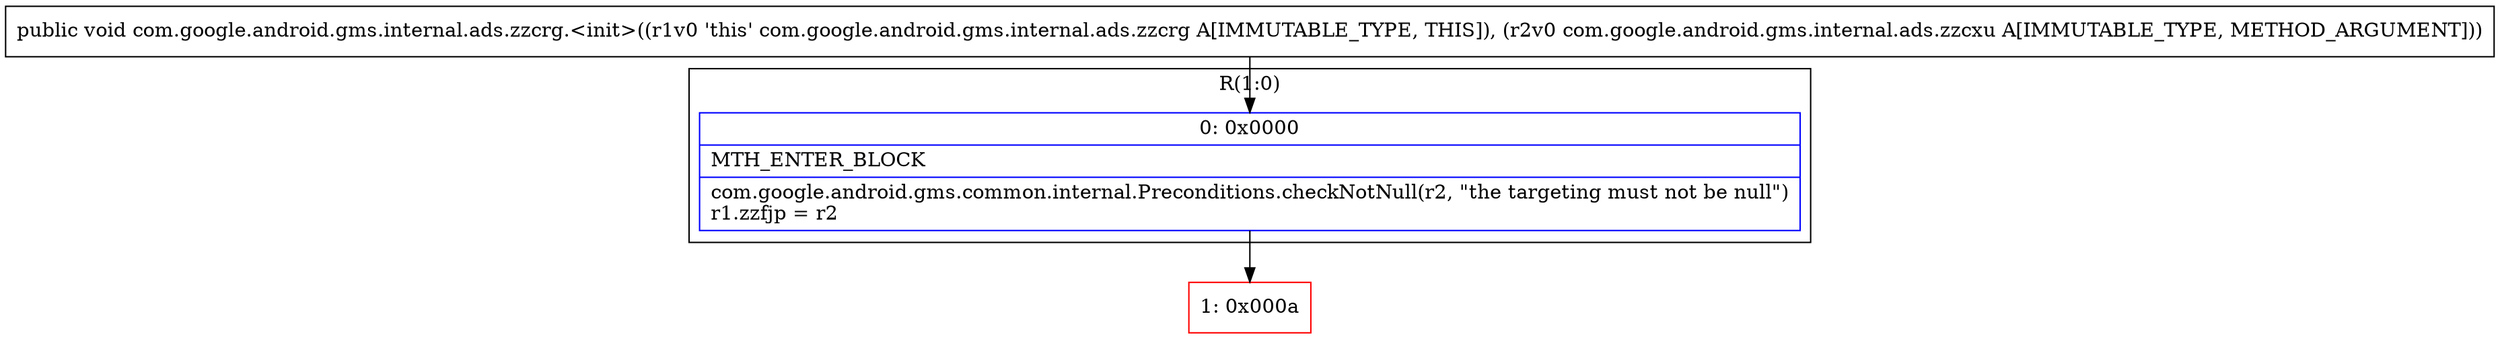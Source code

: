 digraph "CFG forcom.google.android.gms.internal.ads.zzcrg.\<init\>(Lcom\/google\/android\/gms\/internal\/ads\/zzcxu;)V" {
subgraph cluster_Region_308604751 {
label = "R(1:0)";
node [shape=record,color=blue];
Node_0 [shape=record,label="{0\:\ 0x0000|MTH_ENTER_BLOCK\l|com.google.android.gms.common.internal.Preconditions.checkNotNull(r2, \"the targeting must not be null\")\lr1.zzfjp = r2\l}"];
}
Node_1 [shape=record,color=red,label="{1\:\ 0x000a}"];
MethodNode[shape=record,label="{public void com.google.android.gms.internal.ads.zzcrg.\<init\>((r1v0 'this' com.google.android.gms.internal.ads.zzcrg A[IMMUTABLE_TYPE, THIS]), (r2v0 com.google.android.gms.internal.ads.zzcxu A[IMMUTABLE_TYPE, METHOD_ARGUMENT])) }"];
MethodNode -> Node_0;
Node_0 -> Node_1;
}

